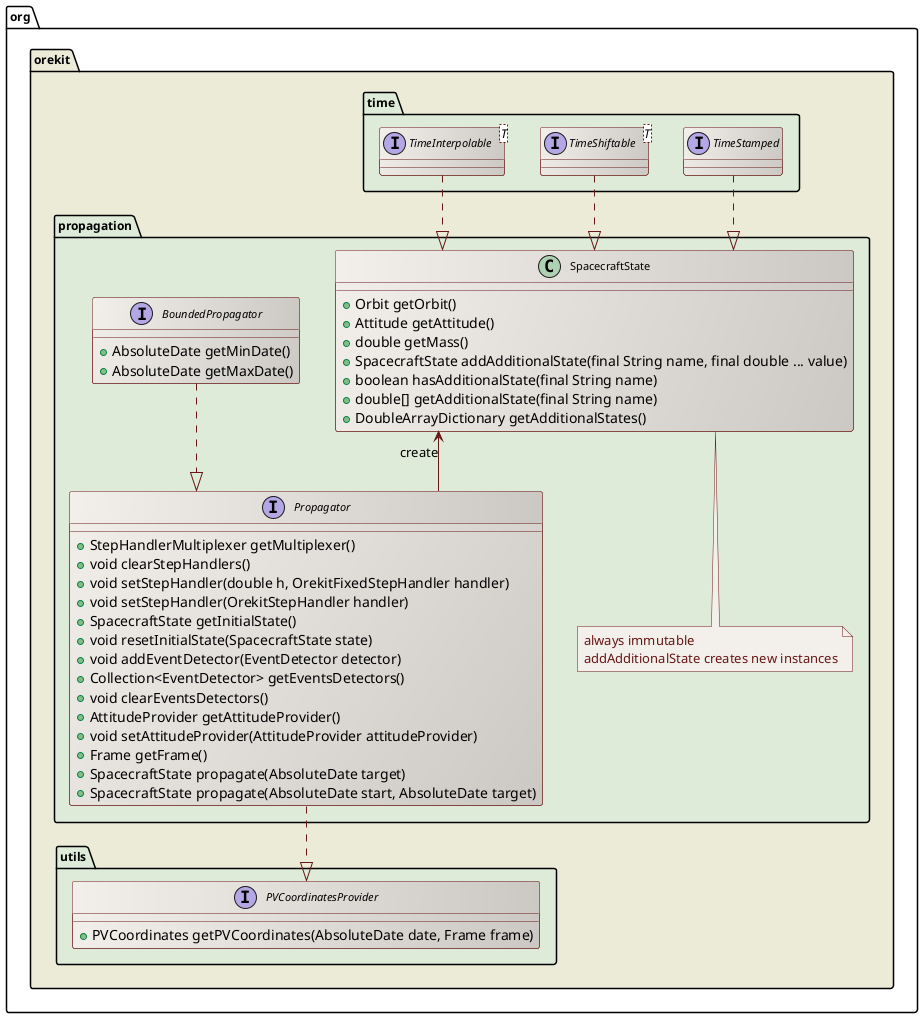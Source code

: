 ' Copyright 2002-2022 CS GROUP
' Licensed to CS GROUP (CS) under one or more
' contributor license agreements.  See the NOTICE file distributed with
' this work for additional information regarding copyright ownership.
' CS licenses this file to You under the Apache License, Version 2.0
' (the "License"); you may not use this file except in compliance with
' the License.  You may obtain a copy of the License at
'
'   http://www.apache.org/licenses/LICENSE-2.0
'
' Unless required by applicable law or agreed to in writing, software
' distributed under the License is distributed on an "AS IS" BASIS,
' WITHOUT WARRANTIES OR CONDITIONS OF ANY KIND, either express or implied.
' See the License for the specific language governing permissions and
' limitations under the License.
 
@startuml

  skinparam svek                  true
  skinparam ClassBackgroundColor  #F3EFEB/CCC9C5
  skinparam ClassArrowColor       #691616
  skinparam ClassBorderColor      #691616
  skinparam NoteBackgroundColor   #F3EFEB
  skinparam NoteBorderColor       #691616
  skinparam NoteFontColor         #691616
  skinparam ClassFontSize         11
  skinparam PackageFontSize       12
  skinparam linetype              ortho

  package org.orekit #ECEBD8 {

    package time #DDEBD8 {

      interface TimeStamped

      interface "TimeShiftable<T>" as TimeShiftable_T_

      interface "TimeInterpolable<T>" as TimeInterpolable_T_

    }

    package propagation #DDEBD8 {

      class SpacecraftState {
        +Orbit getOrbit()
        +Attitude getAttitude()
        +double getMass()
        +SpacecraftState addAdditionalState(final String name, final double ... value)
        +boolean hasAdditionalState(final String name)
        +double[] getAdditionalState(final String name)
        +DoubleArrayDictionary getAdditionalStates()
      }
      note bottom
        always immutable
        addAdditionalState creates new instances
      end note

      interface BoundedPropagator {
        +AbsoluteDate getMinDate()
        +AbsoluteDate getMaxDate()
      }

      interface Propagator {
        +StepHandlerMultiplexer getMultiplexer()
        +void clearStepHandlers()
        +void setStepHandler(double h, OrekitFixedStepHandler handler)
        +void setStepHandler(OrekitStepHandler handler)
        +SpacecraftState getInitialState()
        +void resetInitialState(SpacecraftState state)
        +void addEventDetector(EventDetector detector)
        +Collection<EventDetector> getEventsDetectors()
        +void clearEventsDetectors()
        +AttitudeProvider getAttitudeProvider()
        +void setAttitudeProvider(AttitudeProvider attitudeProvider)
        +Frame getFrame()
        +SpacecraftState propagate(AbsoluteDate target)
        +SpacecraftState propagate(AbsoluteDate start, AbsoluteDate target)
      }

      BoundedPropagator ..|> Propagator
      SpacecraftState <-- Propagator : create

     TimeStamped         ..|> SpacecraftState
     TimeShiftable_T_    ..|> SpacecraftState
     TimeInterpolable_T_ ..|> SpacecraftState

   }

    package utils #DDEBD8 {

      interface PVCoordinatesProvider {
        +PVCoordinates getPVCoordinates(AbsoluteDate date, Frame frame)
      }

      Propagator ..|> PVCoordinatesProvider
    }

 }

@enduml
